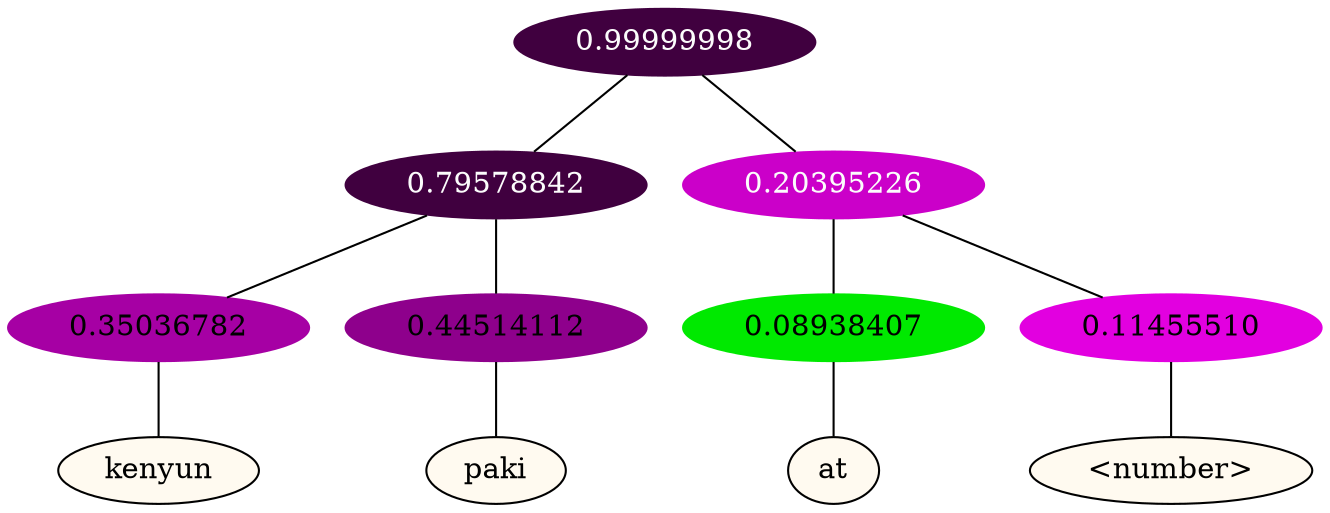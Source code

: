 graph {
	node [format=png height=0.15 nodesep=0.001 ordering=out overlap=prism overlap_scaling=0.01 ranksep=0.001 ratio=0.2 style=filled width=0.15]
	{
		rank=same
		a_w_3 [label=kenyun color=black fillcolor=floralwhite style="filled,solid"]
		a_w_4 [label=paki color=black fillcolor=floralwhite style="filled,solid"]
		a_w_5 [label=at color=black fillcolor=floralwhite style="filled,solid"]
		a_w_6 [label="\<number\>" color=black fillcolor=floralwhite style="filled,solid"]
	}
	a_n_3 -- a_w_3
	a_n_4 -- a_w_4
	a_n_5 -- a_w_5
	a_n_6 -- a_w_6
	{
		rank=same
		a_n_3 [label=0.35036782 color="0.835 1.000 0.650" fontcolor=black]
		a_n_4 [label=0.44514112 color="0.835 1.000 0.555" fontcolor=black]
		a_n_5 [label=0.08938407 color="0.334 1.000 0.911" fontcolor=black]
		a_n_6 [label=0.11455510 color="0.835 1.000 0.885" fontcolor=black]
	}
	a_n_0 [label=0.99999998 color="0.835 1.000 0.250" fontcolor=grey99]
	a_n_1 [label=0.79578842 color="0.835 1.000 0.250" fontcolor=grey99]
	a_n_0 -- a_n_1
	a_n_2 [label=0.20395226 color="0.835 1.000 0.796" fontcolor=grey99]
	a_n_0 -- a_n_2
	a_n_1 -- a_n_3
	a_n_1 -- a_n_4
	a_n_2 -- a_n_5
	a_n_2 -- a_n_6
}
